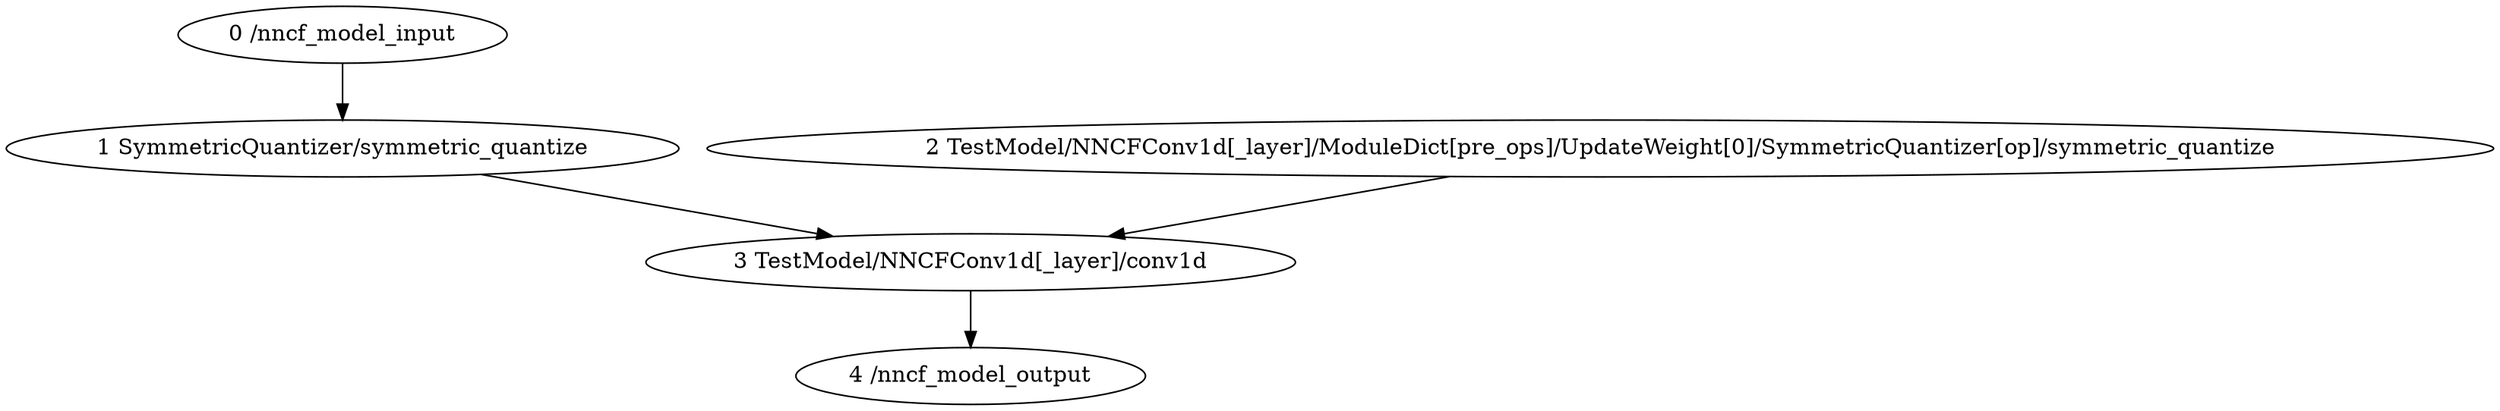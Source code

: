 strict digraph  {
"0 /nncf_model_input" [id=0, scope="", type=nncf_model_input];
"1 SymmetricQuantizer/symmetric_quantize" [id=1, scope=SymmetricQuantizer, type=symmetric_quantize];
"2 TestModel/NNCFConv1d[_layer]/ModuleDict[pre_ops]/UpdateWeight[0]/SymmetricQuantizer[op]/symmetric_quantize" [id=2, scope="TestModel/NNCFConv1d[_layer]/ModuleDict[pre_ops]/UpdateWeight[0]/SymmetricQuantizer[op]", type=symmetric_quantize];
"3 TestModel/NNCFConv1d[_layer]/conv1d" [id=3, scope="TestModel/NNCFConv1d[_layer]", type=conv1d];
"4 /nncf_model_output" [id=4, scope="", type=nncf_model_output];
"0 /nncf_model_input" -> "1 SymmetricQuantizer/symmetric_quantize";
"1 SymmetricQuantizer/symmetric_quantize" -> "3 TestModel/NNCFConv1d[_layer]/conv1d";
"2 TestModel/NNCFConv1d[_layer]/ModuleDict[pre_ops]/UpdateWeight[0]/SymmetricQuantizer[op]/symmetric_quantize" -> "3 TestModel/NNCFConv1d[_layer]/conv1d";
"3 TestModel/NNCFConv1d[_layer]/conv1d" -> "4 /nncf_model_output";
}
